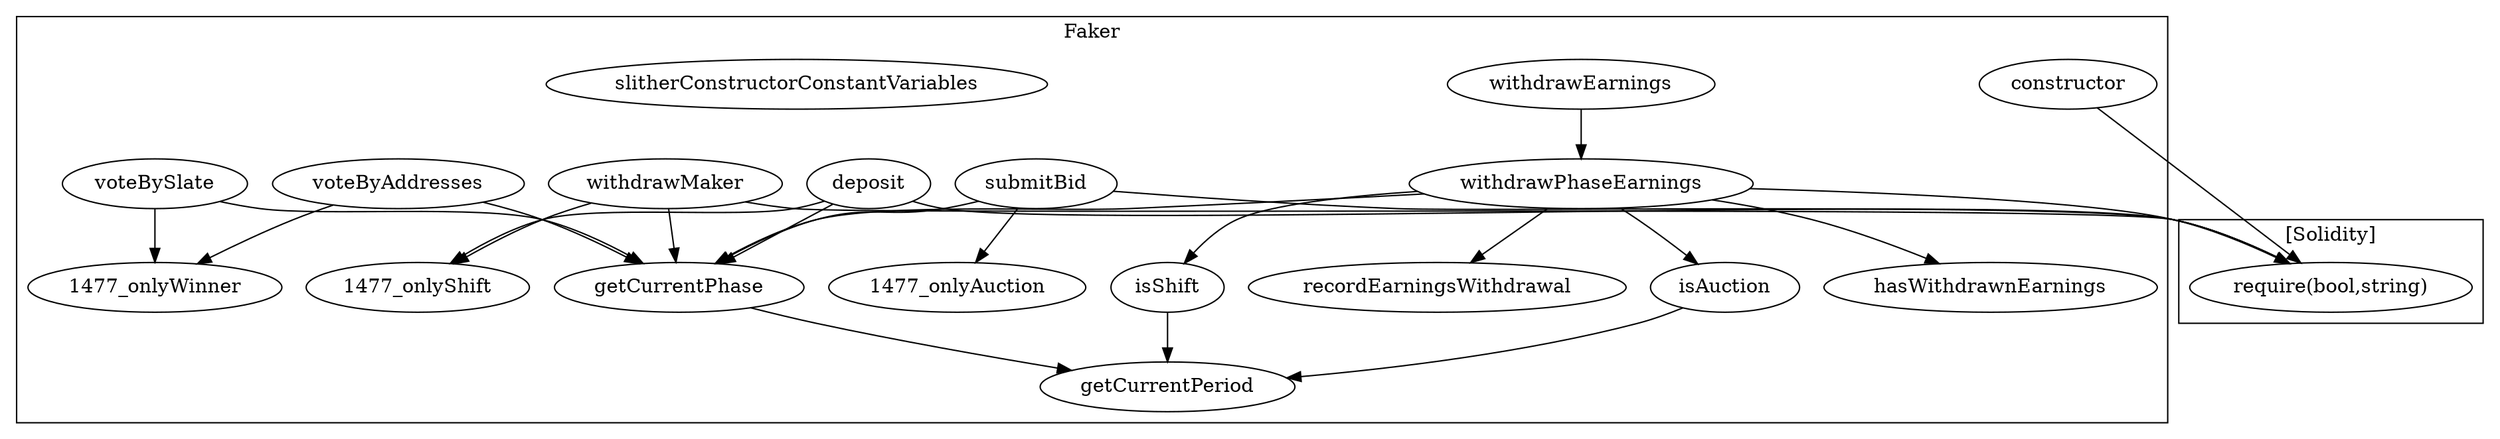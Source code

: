 strict digraph {
subgraph cluster_1477_Faker {
label = "Faker"
"1477_getCurrentPhase" [label="getCurrentPhase"]
"1477_constructor" [label="constructor"]
"1477_getCurrentPeriod" [label="getCurrentPeriod"]
"1477_isShift" [label="isShift"]
"1477_hasWithdrawnEarnings" [label="hasWithdrawnEarnings"]
"1477_withdrawEarnings" [label="withdrawEarnings"]
"1477_slitherConstructorConstantVariables" [label="slitherConstructorConstantVariables"]
"1477_voteBySlate" [label="voteBySlate"]
"1477_voteByAddresses" [label="voteByAddresses"]
"1477_submitBid" [label="submitBid"]
"1477_withdrawPhaseEarnings" [label="withdrawPhaseEarnings"]
"1477_isAuction" [label="isAuction"]
"1477_deposit" [label="deposit"]
"1477_recordEarningsWithdrawal" [label="recordEarningsWithdrawal"]
"1477_withdrawMaker" [label="withdrawMaker"]
"1477_withdrawPhaseEarnings" -> "1477_recordEarningsWithdrawal"
"1477_withdrawPhaseEarnings" -> "1477_isAuction"
"1477_withdrawMaker" -> "1477_onlyShift"
"1477_submitBid" -> "1477_onlyAuction"
"1477_submitBid" -> "1477_getCurrentPhase"
"1477_voteByAddresses" -> "1477_getCurrentPhase"
"1477_deposit" -> "1477_getCurrentPhase"
"1477_deposit" -> "1477_onlyShift"
"1477_getCurrentPhase" -> "1477_getCurrentPeriod"
"1477_withdrawPhaseEarnings" -> "1477_hasWithdrawnEarnings"
"1477_isAuction" -> "1477_getCurrentPeriod"
"1477_withdrawPhaseEarnings" -> "1477_isShift"
"1477_voteBySlate" -> "1477_onlyWinner"
"1477_voteByAddresses" -> "1477_onlyWinner"
"1477_withdrawPhaseEarnings" -> "1477_getCurrentPhase"
"1477_voteBySlate" -> "1477_getCurrentPhase"
"1477_withdrawEarnings" -> "1477_withdrawPhaseEarnings"
"1477_withdrawMaker" -> "1477_getCurrentPhase"
"1477_isShift" -> "1477_getCurrentPeriod"
}subgraph cluster_solidity {
label = "[Solidity]"
"require(bool,string)" 
"1477_withdrawPhaseEarnings" -> "require(bool,string)"
"1477_constructor" -> "require(bool,string)"
"1477_submitBid" -> "require(bool,string)"
"1477_withdrawMaker" -> "require(bool,string)"
"1477_deposit" -> "require(bool,string)"
}
}